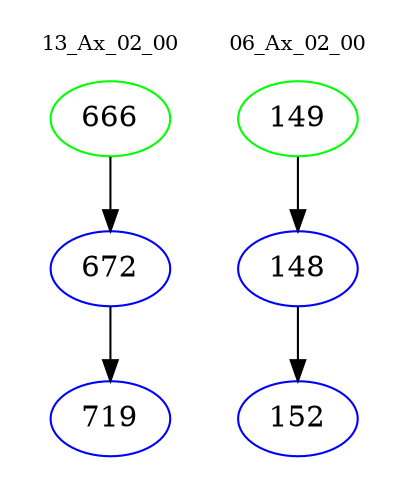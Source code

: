 digraph{
subgraph cluster_0 {
color = white
label = "13_Ax_02_00";
fontsize=10;
T0_666 [label="666", color="green"]
T0_666 -> T0_672 [color="black"]
T0_672 [label="672", color="blue"]
T0_672 -> T0_719 [color="black"]
T0_719 [label="719", color="blue"]
}
subgraph cluster_1 {
color = white
label = "06_Ax_02_00";
fontsize=10;
T1_149 [label="149", color="green"]
T1_149 -> T1_148 [color="black"]
T1_148 [label="148", color="blue"]
T1_148 -> T1_152 [color="black"]
T1_152 [label="152", color="blue"]
}
}
